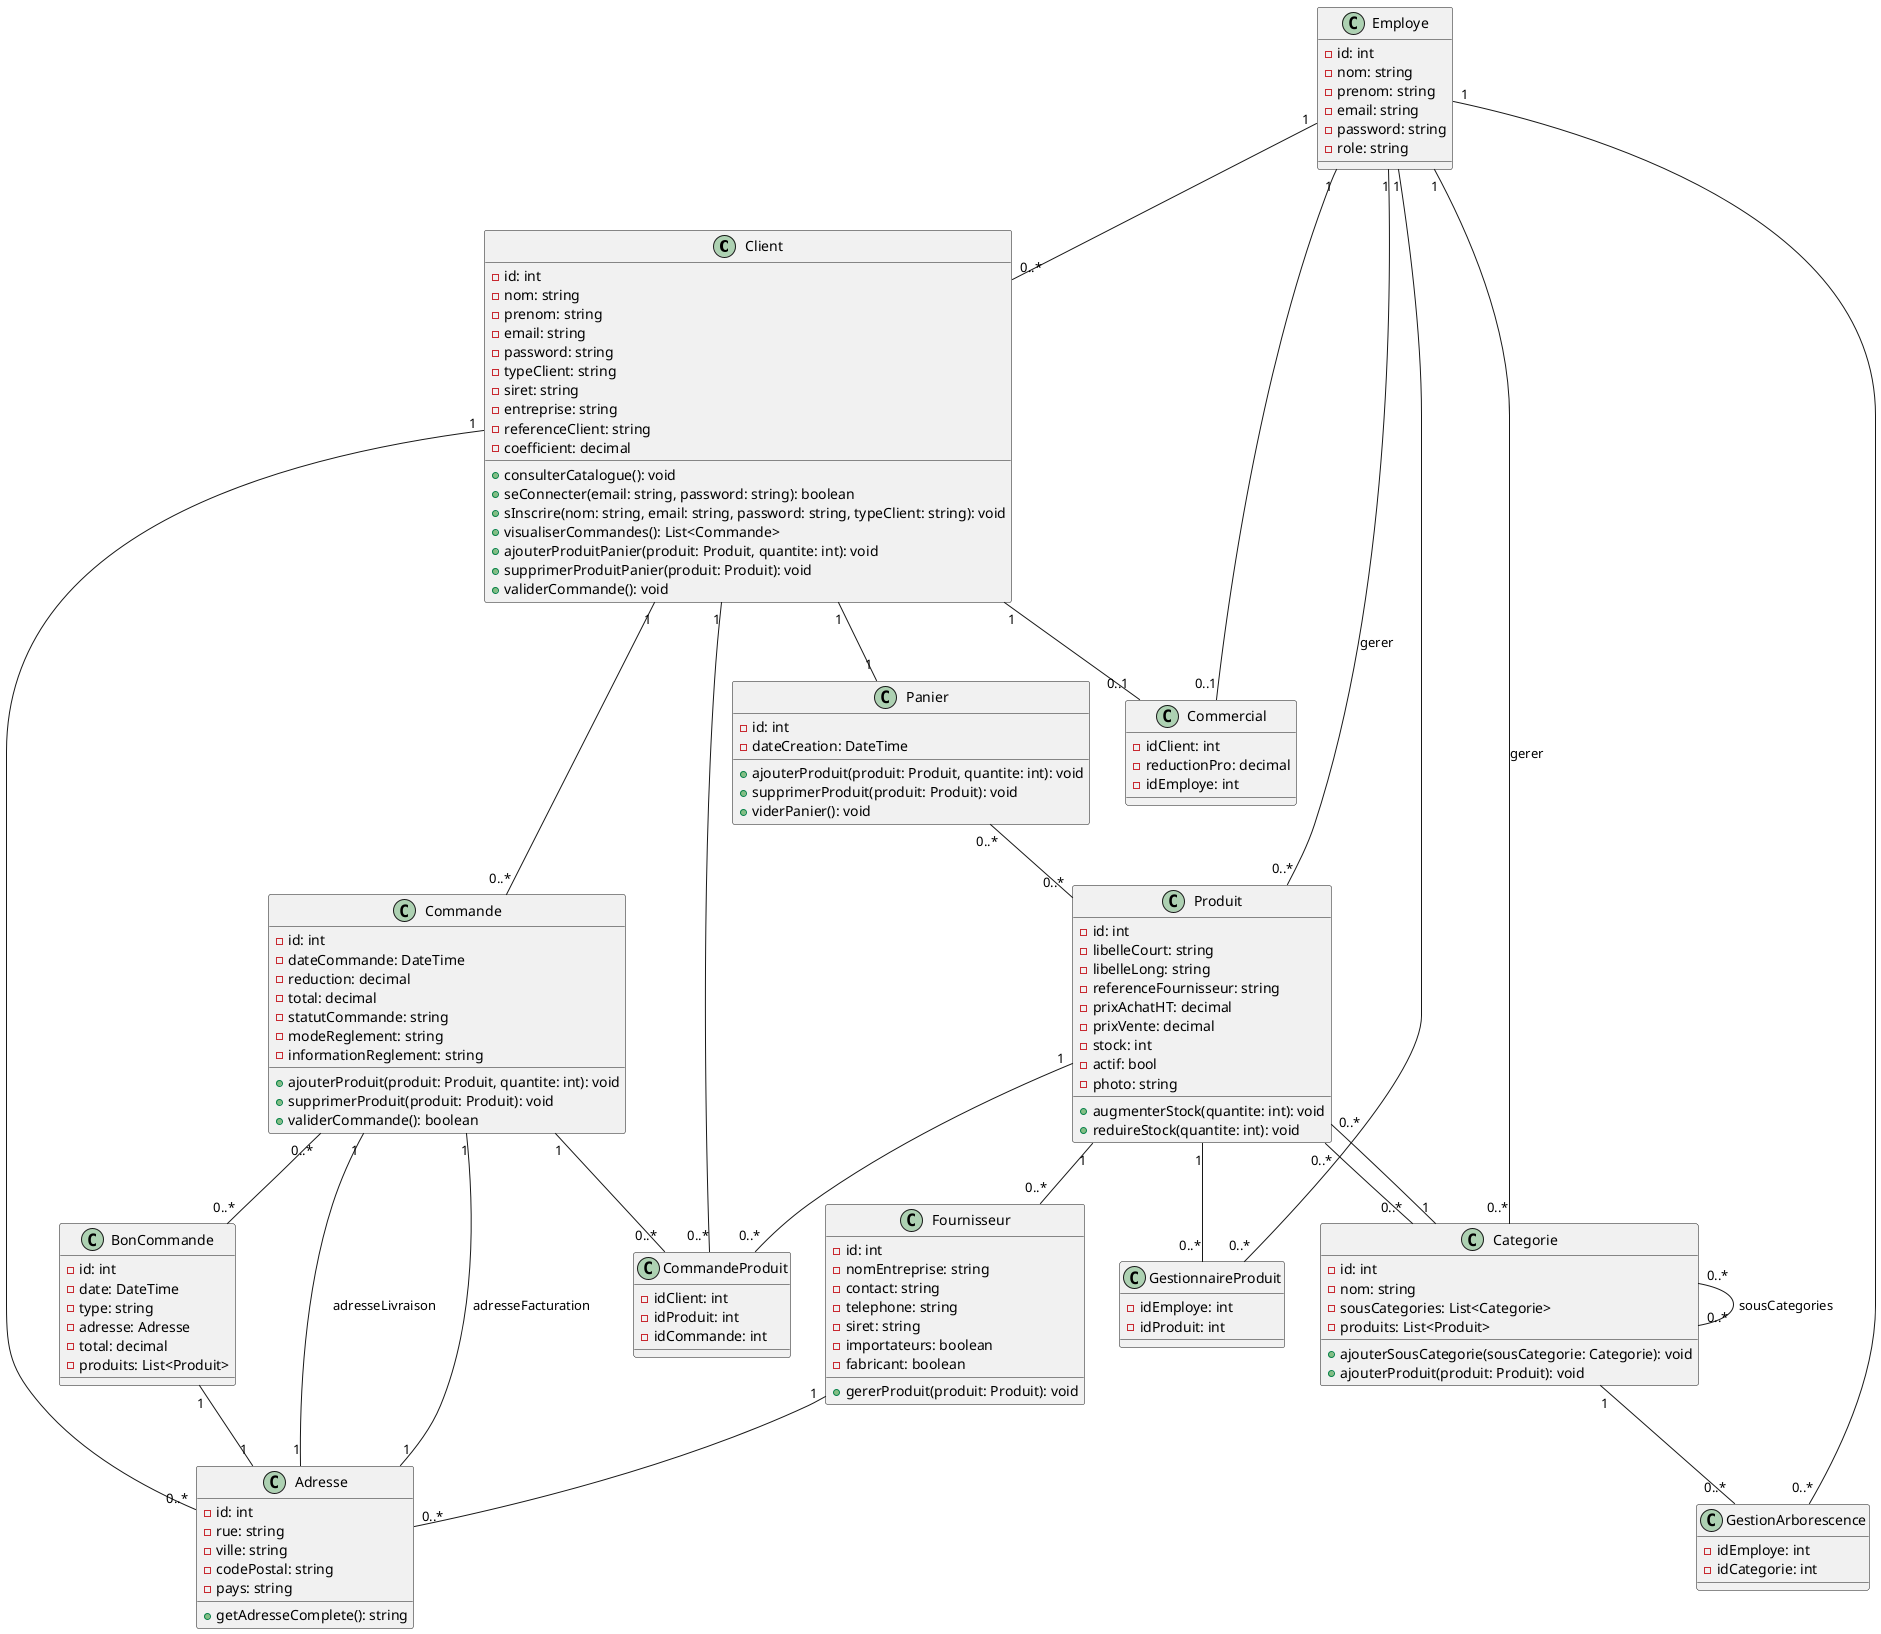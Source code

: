 @startuml diagramme_classe

class Client {
    - id: int
    - nom: string
    - prenom: string
    - email: string
    - password: string
    - typeClient: string
    - siret: string
    - entreprise: string
    - referenceClient: string
    - coefficient: decimal
    + consulterCatalogue(): void
    + seConnecter(email: string, password: string): boolean
    + sInscrire(nom: string, email: string, password: string, typeClient: string): void
    + visualiserCommandes(): List<Commande>
    + ajouterProduitPanier(produit: Produit, quantite: int): void
    + supprimerProduitPanier(produit: Produit): void
    + validerCommande(): void
}

class Adresse {
    - id: int
    - rue: string
    - ville: string
    - codePostal: string
    - pays: string
    + getAdresseComplete(): string
}

class Employe {
    - id: int
    - nom: string
    - prenom: string
    - email: string
    - password: string
    - role: string
}

class Produit {
    - id: int
    - libelleCourt: string
    - libelleLong: string
    - referenceFournisseur: string
    - prixAchatHT: decimal
    - prixVente: decimal
    - stock: int
    - actif: bool
    - photo: string
    + augmenterStock(quantite: int): void
    + reduireStock(quantite: int): void
}

class Categorie {
    - id: int
    - nom: string
    - sousCategories: List<Categorie>
    - produits: List<Produit>
    + ajouterSousCategorie(sousCategorie: Categorie): void
    + ajouterProduit(produit: Produit): void
}

class Fournisseur {
    - id: int
    - nomEntreprise: string
    - contact: string
    - telephone: string
    - siret: string
    - importateurs: boolean
    - fabricant: boolean
    + gererProduit(produit: Produit): void
}

class Commande {
    - id: int
    - dateCommande: DateTime
    - reduction: decimal
    - total: decimal
    - statutCommande: string
    - modeReglement: string
    - informationReglement: string
    + ajouterProduit(produit: Produit, quantite: int): void
    + supprimerProduit(produit: Produit): void
    + validerCommande(): boolean
}

class Panier {
    - id: int
    - dateCreation: DateTime
    + ajouterProduit(produit: Produit, quantite: int): void
    + supprimerProduit(produit: Produit): void
    + viderPanier(): void
}

class BonCommande {
    - id: int
    - date: DateTime
    - type: string
    - adresse: Adresse
    - total: decimal
    - produits: List<Produit>
}

class CommandeProduit {
    - idClient: int
    - idProduit: int
    - idCommande: int
}

class Commercial {
    - idClient: int
    - reductionPro: decimal
    - idEmploye: int
}

class GestionnaireProduit {
    - idEmploye: int
    - idProduit: int
}

class GestionArborescence {
    - idEmploye: int
    - idCategorie: int
}

Client "1" -- "0..*" Commande
Commande "1" -- "1" Adresse : adresseLivraison
Commande "1" -- "1" Adresse : adresseFacturation
Client "1" -- "0..*" Adresse
Client "1" -- "1" Panier
Employe "1" -- "0..*" Client
Employe "1" -- "0..*" Produit : gerer
Employe "1" -- "0..*" Categorie : gerer

Produit "1" -- "0..*" Fournisseur
Produit "0..*" -- "0..*" Categorie
Categorie "0..*" -- "0..*" Categorie : sousCategories
Categorie "1" -- "0..*" Produit
Fournisseur "1" -- "0..*" Adresse
Panier "0..*" -- "0..*" Produit
Commande "0..*" -- "0..*" BonCommande
BonCommande "1" -- "1" Adresse

Client "1" -- "0..*" CommandeProduit
Commande "1" -- "0..*" CommandeProduit
Produit "1" -- "0..*" CommandeProduit

Client "1" -- "0..1" Commercial
Employe "1" -- "0..1" Commercial

Employe "1" -- "0..*" GestionnaireProduit
Produit "1" -- "0..*" GestionnaireProduit

Employe "1" -- "0..*" GestionArborescence
Categorie "1" -- "0..*" GestionArborescence

@enduml